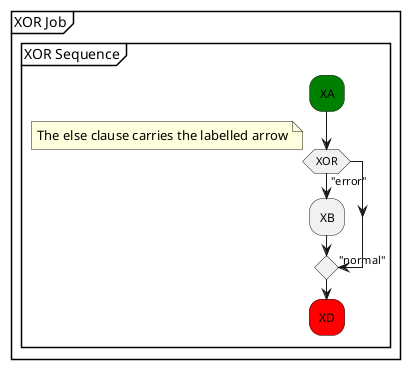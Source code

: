 @startuml
partition "XOR Job" {

group "XOR Sequence"

  #green:XA;
        if (XOR) then ("error")
          :XB;
        else  
          ->"normal";
          note right
            The else clause carries the labelled arrow
          end note
        endif

    #red:XD;

end group
}
@enduml